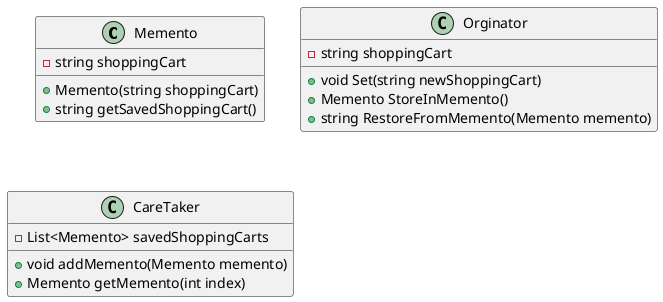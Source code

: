 @startuml

class Memento{
-string shoppingCart
+Memento(string shoppingCart)
+string getSavedShoppingCart()
}

class Orginator {
-string shoppingCart
+void Set(string newShoppingCart)
+Memento StoreInMemento()
+string RestoreFromMemento(Memento memento)
}

class CareTaker {
-List<Memento> savedShoppingCarts
+void addMemento(Memento memento)
+Memento getMemento(int index)
}



@enduml

